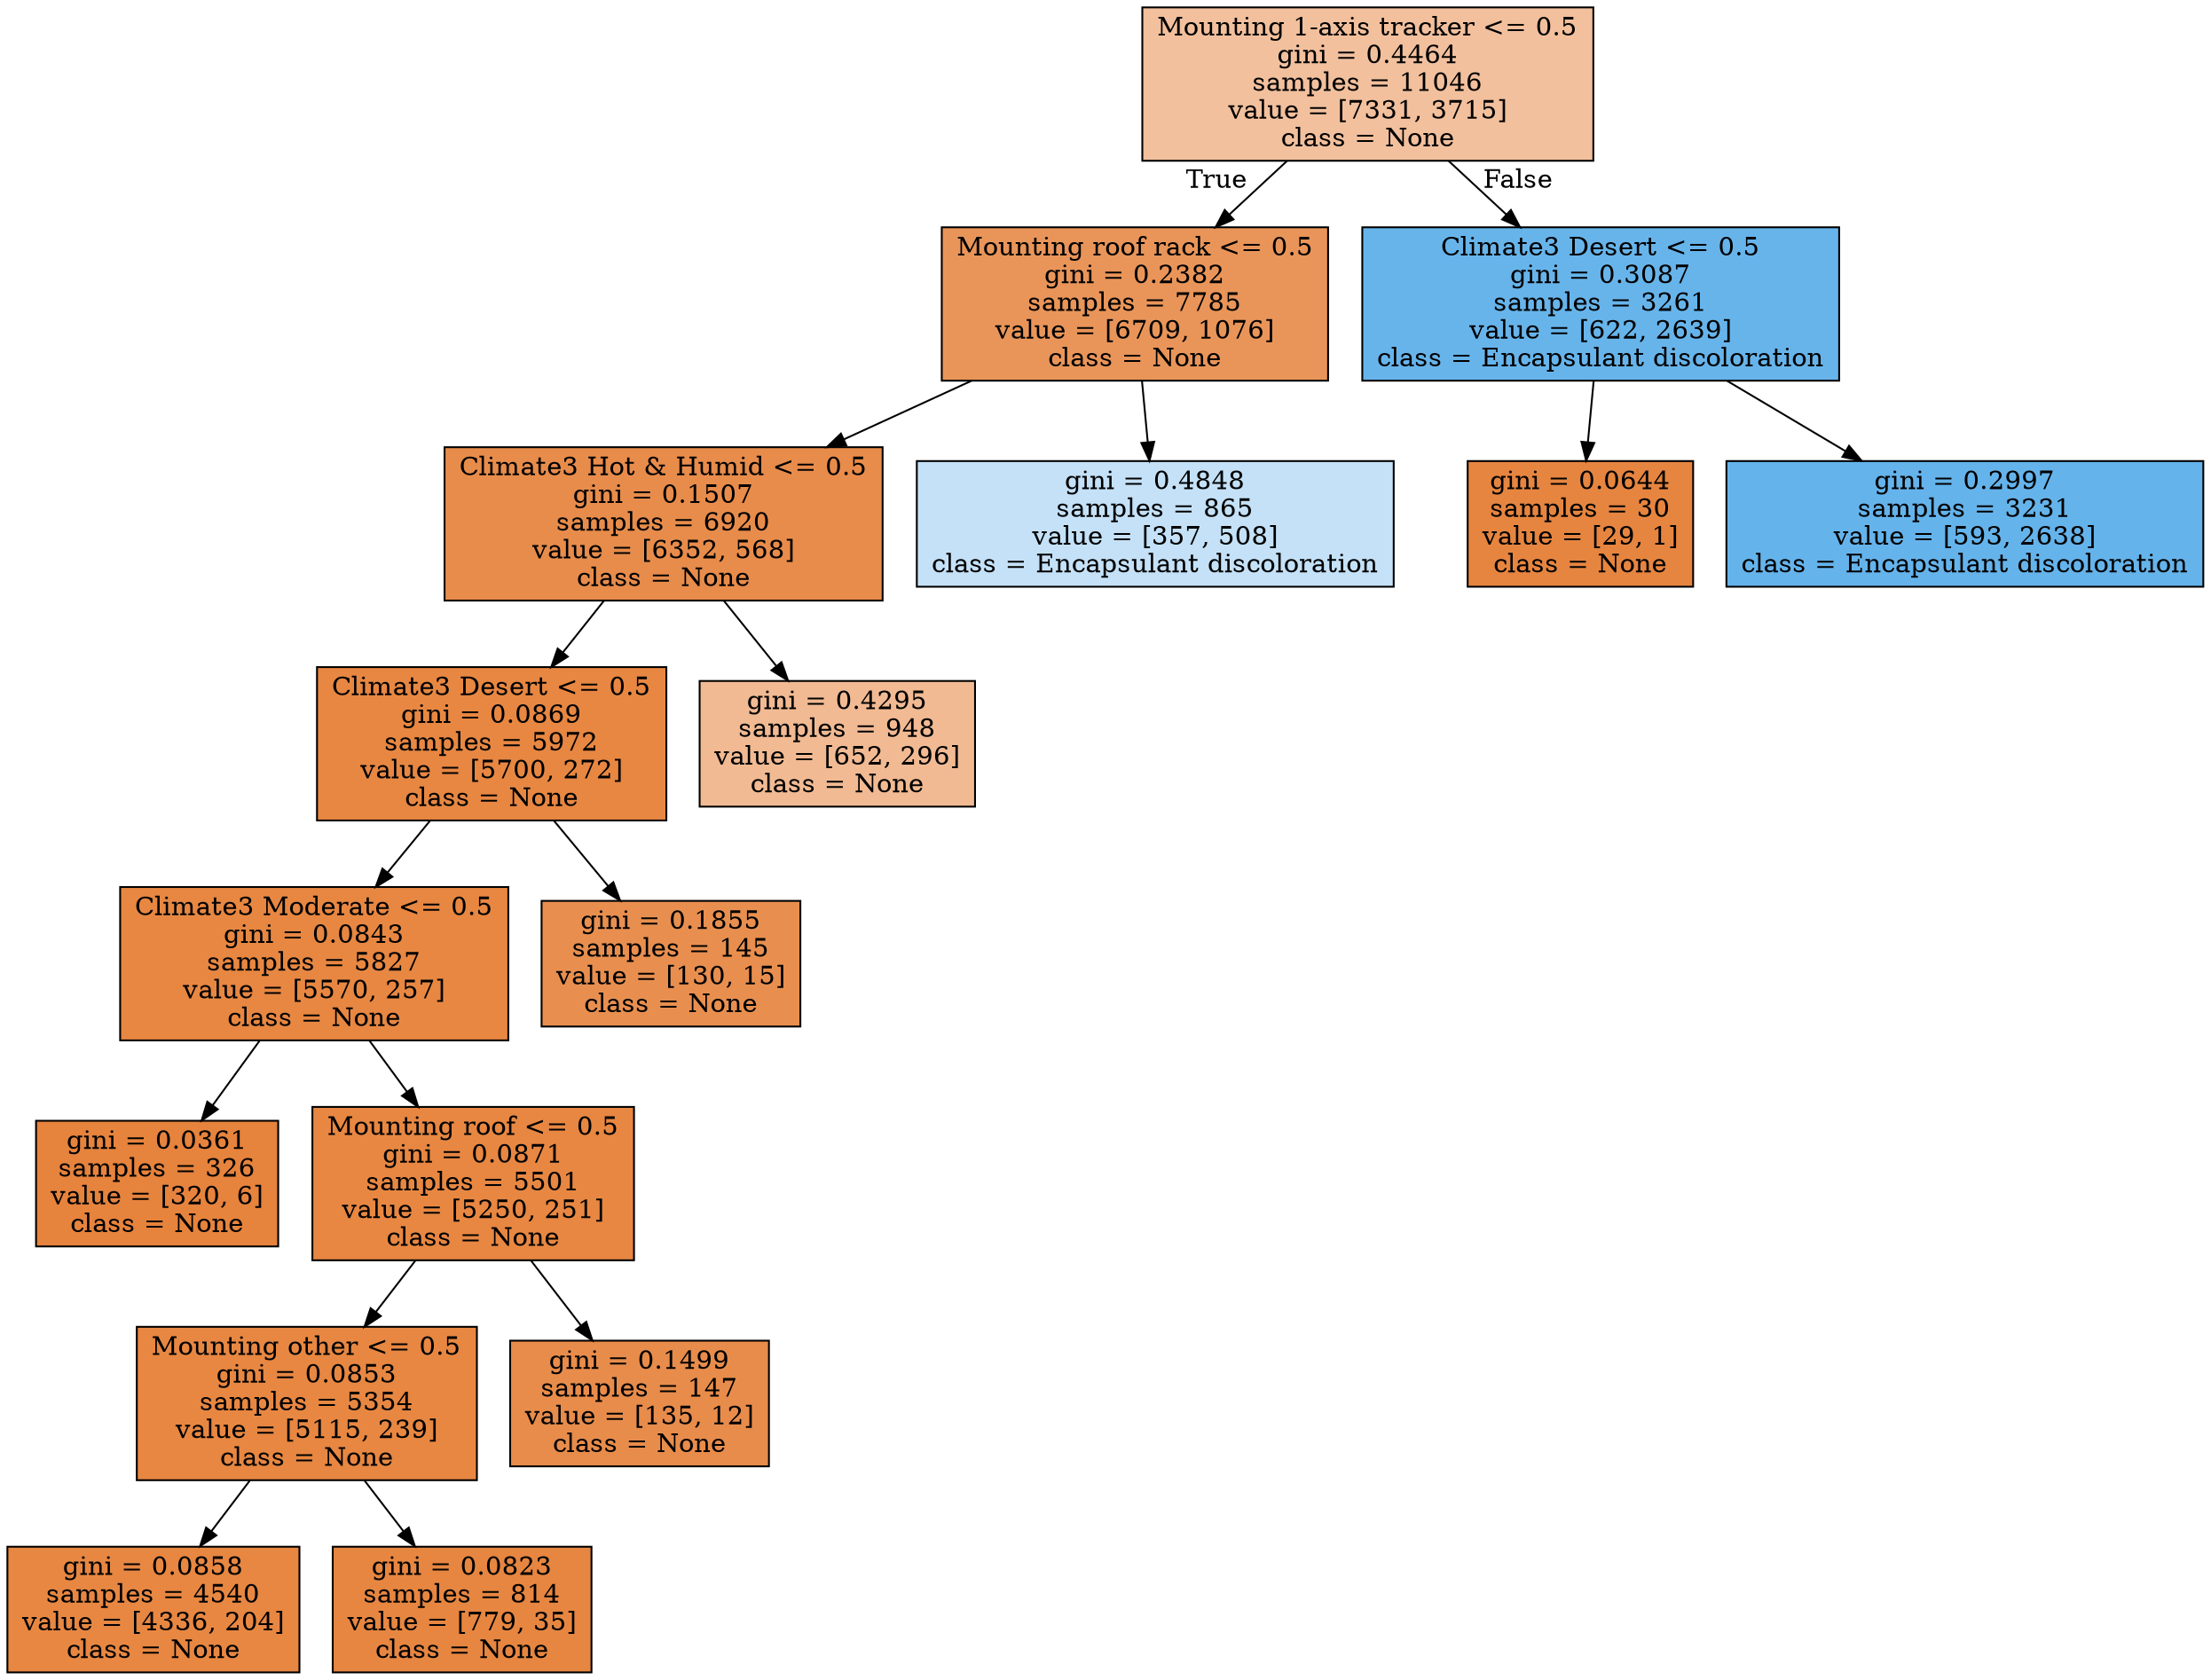 digraph Tree {
node [shape=box, style="filled", color="black"] ;
0 [label="Mounting 1-axis tracker <= 0.5\ngini = 0.4464\nsamples = 11046\nvalue = [7331, 3715]\nclass = None", fillcolor="#e581397e"] ;
1 [label="Mounting roof rack <= 0.5\ngini = 0.2382\nsamples = 7785\nvalue = [6709, 1076]\nclass = None", fillcolor="#e58139d6"] ;
0 -> 1 [labeldistance=2.5, labelangle=45, headlabel="True"] ;
2 [label="Climate3 Hot & Humid <= 0.5\ngini = 0.1507\nsamples = 6920\nvalue = [6352, 568]\nclass = None", fillcolor="#e58139e8"] ;
1 -> 2 ;
3 [label="Climate3 Desert <= 0.5\ngini = 0.0869\nsamples = 5972\nvalue = [5700, 272]\nclass = None", fillcolor="#e58139f3"] ;
2 -> 3 ;
4 [label="Climate3 Moderate <= 0.5\ngini = 0.0843\nsamples = 5827\nvalue = [5570, 257]\nclass = None", fillcolor="#e58139f3"] ;
3 -> 4 ;
5 [label="gini = 0.0361\nsamples = 326\nvalue = [320, 6]\nclass = None", fillcolor="#e58139fa"] ;
4 -> 5 ;
6 [label="Mounting roof <= 0.5\ngini = 0.0871\nsamples = 5501\nvalue = [5250, 251]\nclass = None", fillcolor="#e58139f3"] ;
4 -> 6 ;
7 [label="Mounting other <= 0.5\ngini = 0.0853\nsamples = 5354\nvalue = [5115, 239]\nclass = None", fillcolor="#e58139f3"] ;
6 -> 7 ;
8 [label="gini = 0.0858\nsamples = 4540\nvalue = [4336, 204]\nclass = None", fillcolor="#e58139f3"] ;
7 -> 8 ;
9 [label="gini = 0.0823\nsamples = 814\nvalue = [779, 35]\nclass = None", fillcolor="#e58139f4"] ;
7 -> 9 ;
10 [label="gini = 0.1499\nsamples = 147\nvalue = [135, 12]\nclass = None", fillcolor="#e58139e8"] ;
6 -> 10 ;
11 [label="gini = 0.1855\nsamples = 145\nvalue = [130, 15]\nclass = None", fillcolor="#e58139e2"] ;
3 -> 11 ;
12 [label="gini = 0.4295\nsamples = 948\nvalue = [652, 296]\nclass = None", fillcolor="#e581398b"] ;
2 -> 12 ;
13 [label="gini = 0.4848\nsamples = 865\nvalue = [357, 508]\nclass = Encapsulant discoloration", fillcolor="#399de54c"] ;
1 -> 13 ;
14 [label="Climate3 Desert <= 0.5\ngini = 0.3087\nsamples = 3261\nvalue = [622, 2639]\nclass = Encapsulant discoloration", fillcolor="#399de5c3"] ;
0 -> 14 [labeldistance=2.5, labelangle=-45, headlabel="False"] ;
15 [label="gini = 0.0644\nsamples = 30\nvalue = [29, 1]\nclass = None", fillcolor="#e58139f6"] ;
14 -> 15 ;
16 [label="gini = 0.2997\nsamples = 3231\nvalue = [593, 2638]\nclass = Encapsulant discoloration", fillcolor="#399de5c6"] ;
14 -> 16 ;
}
